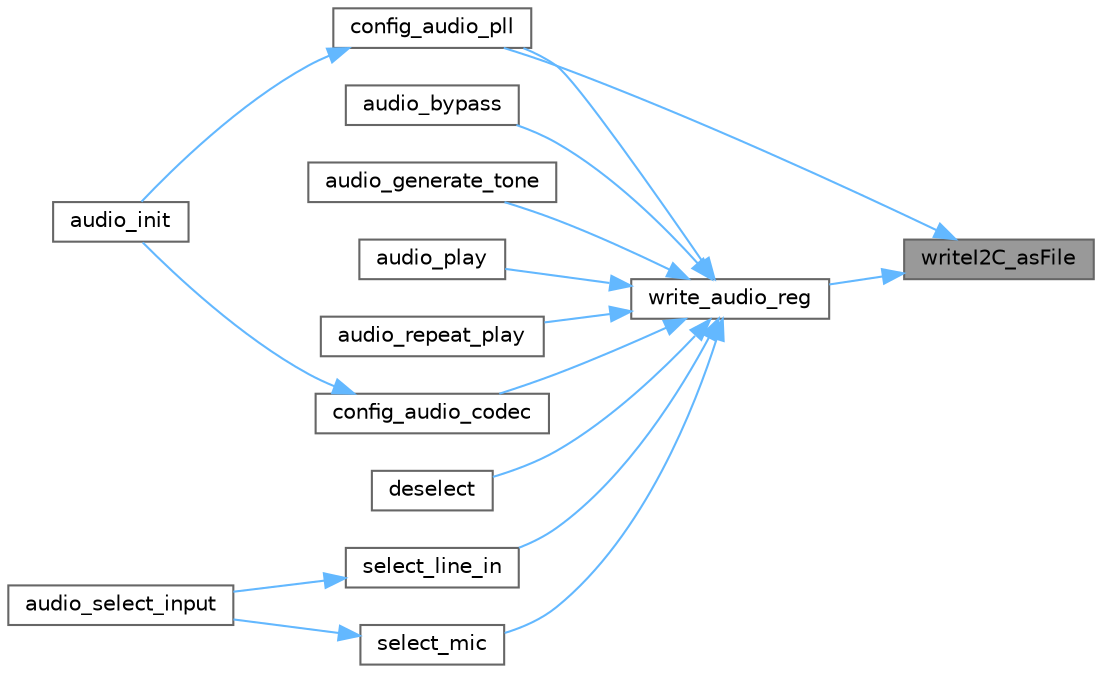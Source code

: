 digraph "writeI2C_asFile"
{
 // LATEX_PDF_SIZE
  bgcolor="transparent";
  edge [fontname=Helvetica,fontsize=10,labelfontname=Helvetica,labelfontsize=10];
  node [fontname=Helvetica,fontsize=10,shape=box,height=0.2,width=0.4];
  rankdir="RL";
  Node1 [id="Node000001",label="writeI2C_asFile",height=0.2,width=0.4,color="gray40", fillcolor="grey60", style="filled", fontcolor="black",tooltip=" "];
  Node1 -> Node2 [id="edge1_Node000001_Node000002",dir="back",color="steelblue1",style="solid",tooltip=" "];
  Node2 [id="Node000002",label="config_audio_pll",height=0.2,width=0.4,color="grey40", fillcolor="white", style="filled",URL="$group__AUDIO.html#ga9c9de79126611d05d3e2bda897ca886e",tooltip=" "];
  Node2 -> Node3 [id="edge2_Node000002_Node000003",dir="back",color="steelblue1",style="solid",tooltip=" "];
  Node3 [id="Node000003",label="audio_init",height=0.2,width=0.4,color="grey40", fillcolor="white", style="filled",URL="$group__AUDIO.html#ga780026a09284372732eeca5c1bdeda0b",tooltip="Initializes the audio register. Sets the sampling frequency. defines several values such as audio rec..."];
  Node1 -> Node4 [id="edge3_Node000001_Node000004",dir="back",color="steelblue1",style="solid",tooltip=" "];
  Node4 [id="Node000004",label="write_audio_reg",height=0.2,width=0.4,color="grey40", fillcolor="white", style="filled",URL="$group__AUDIO.html#ga3ec4d5593965dc8b93d40e80e2143902",tooltip=" "];
  Node4 -> Node5 [id="edge4_Node000004_Node000005",dir="back",color="steelblue1",style="solid",tooltip=" "];
  Node5 [id="Node000005",label="audio_bypass",height=0.2,width=0.4,color="grey40", fillcolor="white", style="filled",URL="$group__AUDIO.html#ga5fee8d77c208512f18f4273213520249",tooltip="Record and play the audio without storing in DRAM."];
  Node4 -> Node6 [id="edge5_Node000004_Node000006",dir="back",color="steelblue1",style="solid",tooltip=" "];
  Node6 [id="Node000006",label="audio_generate_tone",height=0.2,width=0.4,color="grey40", fillcolor="white", style="filled",URL="$group__AUDIO.html#ga061d146b990619c8f7ebd37ee18cbe23",tooltip=" "];
  Node4 -> Node7 [id="edge6_Node000004_Node000007",dir="back",color="steelblue1",style="solid",tooltip=" "];
  Node7 [id="Node000007",label="audio_play",height=0.2,width=0.4,color="grey40", fillcolor="white", style="filled",URL="$group__AUDIO.html#ga52d0f4ea75ee4d027430bb25a2f8b7a9",tooltip=" "];
  Node4 -> Node8 [id="edge7_Node000004_Node000008",dir="back",color="steelblue1",style="solid",tooltip=" "];
  Node8 [id="Node000008",label="audio_repeat_play",height=0.2,width=0.4,color="grey40", fillcolor="white", style="filled",URL="$group__AUDIO.html#ga4b430bbc9a47b8160f2596cc625683ff",tooltip="Function to play one audio fragment for multiple repititions."];
  Node4 -> Node9 [id="edge8_Node000004_Node000009",dir="back",color="steelblue1",style="solid",tooltip=" "];
  Node9 [id="Node000009",label="config_audio_codec",height=0.2,width=0.4,color="grey40", fillcolor="white", style="filled",URL="$group__AUDIO.html#ga4c3476adecb27a3162fabab4af088f0b",tooltip=" "];
  Node9 -> Node3 [id="edge9_Node000009_Node000003",dir="back",color="steelblue1",style="solid",tooltip=" "];
  Node4 -> Node2 [id="edge10_Node000004_Node000002",dir="back",color="steelblue1",style="solid",tooltip=" "];
  Node4 -> Node10 [id="edge11_Node000004_Node000010",dir="back",color="steelblue1",style="solid",tooltip=" "];
  Node10 [id="Node000010",label="deselect",height=0.2,width=0.4,color="grey40", fillcolor="white", style="filled",URL="$group__AUDIO.html#ga0ae77235b32f5522d5d881baf2c52210",tooltip="Function to deselect input, either LINE_IN, or MIC."];
  Node4 -> Node11 [id="edge12_Node000004_Node000011",dir="back",color="steelblue1",style="solid",tooltip=" "];
  Node11 [id="Node000011",label="select_line_in",height=0.2,width=0.4,color="grey40", fillcolor="white", style="filled",URL="$group__AUDIO.html#gaec4645b89d23204e90f880d09da94525",tooltip="Function to select LINE_IN as input."];
  Node11 -> Node12 [id="edge13_Node000011_Node000012",dir="back",color="steelblue1",style="solid",tooltip=" "];
  Node12 [id="Node000012",label="audio_select_input",height=0.2,width=0.4,color="grey40", fillcolor="white", style="filled",URL="$group__AUDIO.html#ga61af1e13a8f338966a17f07a518ef207",tooltip="selects the audio input channel."];
  Node4 -> Node13 [id="edge14_Node000004_Node000013",dir="back",color="steelblue1",style="solid",tooltip=" "];
  Node13 [id="Node000013",label="select_mic",height=0.2,width=0.4,color="grey40", fillcolor="white", style="filled",URL="$group__AUDIO.html#ga2203ea82d55c60566ab868a82292aedf",tooltip="Function to select MIC as input."];
  Node13 -> Node12 [id="edge15_Node000013_Node000012",dir="back",color="steelblue1",style="solid",tooltip=" "];
}
